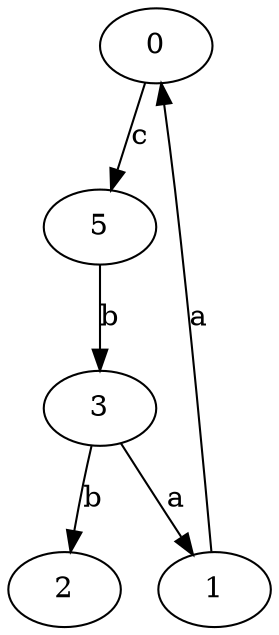 strict digraph  {
0;
1;
2;
3;
5;
0 -> 5  [label=c];
1 -> 0  [label=a];
3 -> 1  [label=a];
3 -> 2  [label=b];
5 -> 3  [label=b];
}
